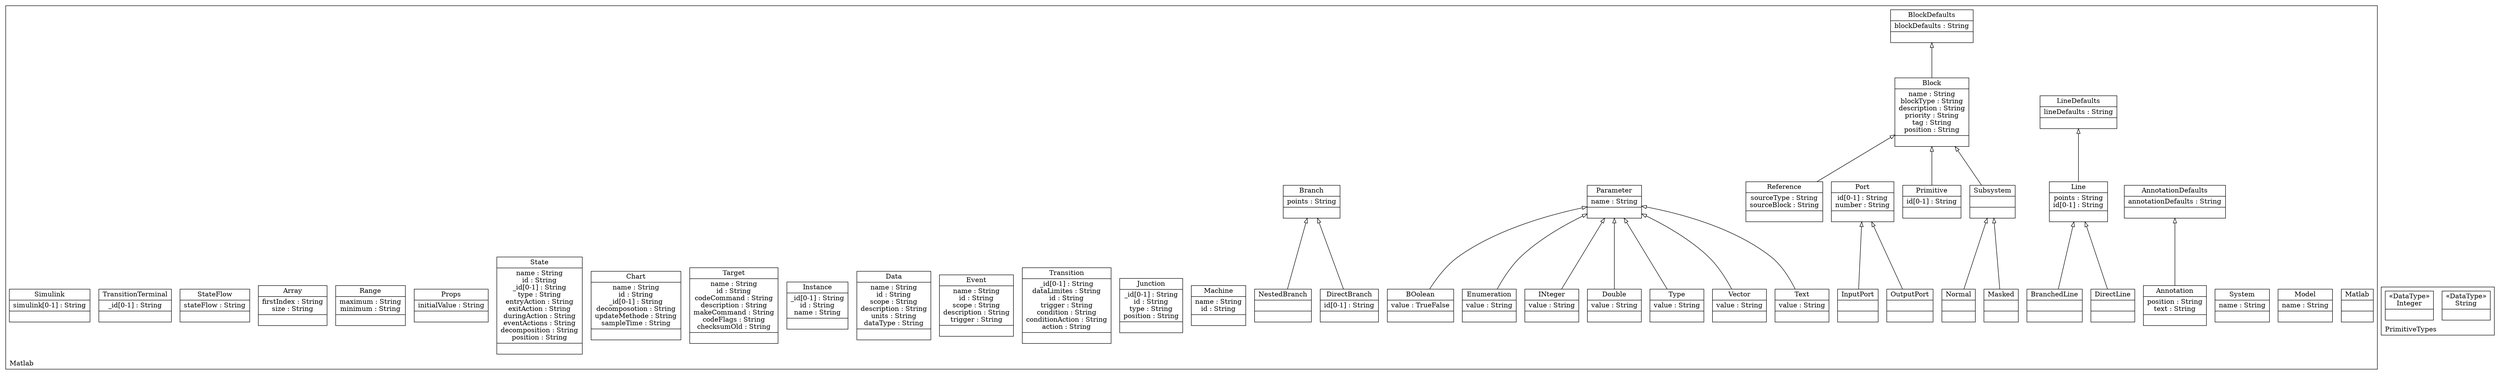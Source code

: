 digraph "KM3 Model in DOT" {
graph[rankdir=BT,labeljust=l,labelloc=t,nodeSep=0.75,compound=true];
 subgraph "cluster_Matlab"{
labelloc=t
color=black
label=Matlab
 node[shape=record];
Matlab[label="{Matlab| | }"]
;
 node[shape=record];
BlockDefaults[label="{BlockDefaults|blockDefaults : String| }"]
;
 node[shape=record];
Model[label="{Model|name : String| }"]
;
 node[shape=record];
AnnotationDefaults[label="{AnnotationDefaults|annotationDefaults : String| }"]
;
 node[shape=record];
LineDefaults[label="{LineDefaults|lineDefaults : String| }"]
;
 node[shape=record];
System[label="{System|name : String| }"]
;
 node[shape=record];
Subsystem[label="{Subsystem| | }"]
 Subsystem->Block[arrowhead=onormal,group=Block,minlen=2,constraint=true,]
;
 node[shape=record];
Block[label="{Block|name : String\nblockType : String\ndescription : String\npriority : String\ntag : String\nposition : String| }"]
 Block->BlockDefaults[arrowhead=onormal,group=BlockDefaults,minlen=2,constraint=true,]
;
 node[shape=record];
Annotation[label="{Annotation|position : String\ntext : String| }"]
 Annotation->AnnotationDefaults[arrowhead=onormal,group=AnnotationDefaults,minlen=2,constraint=true,]
;
 node[shape=record];
Line[label="{Line|points : String\nid[0-1] : String| }"]
 Line->LineDefaults[arrowhead=onormal,group=LineDefaults,minlen=2,constraint=true,]
;
 node[shape=record];
DirectLine[label="{DirectLine| | }"]
 DirectLine->Line[arrowhead=onormal,group=Line,minlen=2,constraint=true,]
;
 node[shape=record];
InputPort[label="{InputPort| | }"]
 InputPort->Port[arrowhead=onormal,group=Port,minlen=2,constraint=true,]
;
 node[shape=record];
Branch[label="{Branch|points : String| }"]
;
 node[shape=record];
BranchedLine[label="{BranchedLine| | }"]
 BranchedLine->Line[arrowhead=onormal,group=Line,minlen=2,constraint=true,]
;
 node[shape=record];
Primitive[label="{Primitive|id[0-1] : String| }"]
 Primitive->Block[arrowhead=onormal,group=Block,minlen=2,constraint=true,]
;
 node[shape=record];
Port[label="{Port|id[0-1] : String\nnumber : String| }"]
;
 node[shape=record];
Reference[label="{Reference|sourceType : String\nsourceBlock : String| }"]
 Reference->Block[arrowhead=onormal,group=Block,minlen=2,constraint=true,]
;
 node[shape=record];
Masked[label="{Masked| | }"]
 Masked->Subsystem[arrowhead=onormal,group=Subsystem,minlen=2,constraint=true,]
;
 node[shape=record];
Normal[label="{Normal| | }"]
 Normal->Subsystem[arrowhead=onormal,group=Subsystem,minlen=2,constraint=true,]
;
 node[shape=record];
Parameter[label="{Parameter|name : String| }"]
;
 node[shape=record];
OutputPort[label="{OutputPort| | }"]
 OutputPort->Port[arrowhead=onormal,group=Port,minlen=2,constraint=true,]
;
 node[shape=record];
Type[label="{Type|value : String| }"]
 Type->Parameter[arrowhead=onormal,group=Parameter,minlen=2,constraint=true,]
;
 node[shape=record];
Double[label="{Double|value : String| }"]
 Double->Parameter[arrowhead=onormal,group=Parameter,minlen=2,constraint=true,]
;
 node[shape=record];
INteger[label="{INteger|value : String| }"]
 INteger->Parameter[arrowhead=onormal,group=Parameter,minlen=2,constraint=true,]
;
 node[shape=record];
Enumeration[label="{Enumeration|value : String| }"]
 Enumeration->Parameter[arrowhead=onormal,group=Parameter,minlen=2,constraint=true,]
;
 node[shape=record];
BOolean[label="{BOolean|value : TrueFalse| }"]
 BOolean->Parameter[arrowhead=onormal,group=Parameter,minlen=2,constraint=true,]
;
 node[shape=record];
Text[label="{Text|value : String| }"]
 Text->Parameter[arrowhead=onormal,group=Parameter,minlen=2,constraint=true,]
;
 node[shape=record];
Vector[label="{Vector|value : String| }"]
 Vector->Parameter[arrowhead=onormal,group=Parameter,minlen=2,constraint=true,]
;
 node[shape=record];
DirectBranch[label="{DirectBranch|id[0-1] : String| }"]
 DirectBranch->Branch[arrowhead=onormal,group=Branch,minlen=2,constraint=true,]
;
 node[shape=record];
NestedBranch[label="{NestedBranch| | }"]
 NestedBranch->Branch[arrowhead=onormal,group=Branch,minlen=2,constraint=true,]
;
 node[shape=record];
Machine[label="{Machine|name : String\nid : String| }"]
;
 node[shape=record];
Junction[label="{Junction|_id[0-1] : String\nid : String\ntype : String\nposition : String| }"]
;
 node[shape=record];
Transition[label="{Transition|_id[0-1] : String\ndataLimites : String\nid : String\ntrigger : String\ncondition : String\nconditionAction : String\naction : String| }"]
;
 node[shape=record];
Event[label="{Event|name : String\nid : String\nscope : String\ndescription : String\ntrigger : String| }"]
;
 node[shape=record];
Data[label="{Data|name : String\nid : String\nscope : String\ndescription : String\nunits : String\ndataType : String| }"]
;
 node[shape=record];
Instance[label="{Instance|_id[0-1] : String\nid : String\nname : String| }"]
;
 node[shape=record];
Target[label="{Target|name : String\nid : String\ncodeCommand : String\ndescription : String\nmakeCommand : String\ncodeFlags : String\nchecksumOld : String| }"]
;
 node[shape=record];
Chart[label="{Chart|name : String\nid : String\n_id[0-1] : String\ndecomposotion : String\nupdateMethode : String\nsampleTime : String| }"]
;
 node[shape=record];
State[label="{State|name : String\nid : String\n_id[0-1] : String\ntype : String\nentryAction : String\nexitAction : String\nduringAction : String\neventActions : String\ndecomposition : String\nposition : String| }"]
;
 node[shape=record];
Props[label="{Props|initialValue : String| }"]
;
 node[shape=record];
Range[label="{Range|maximum : String\nminimum : String| }"]
;
 node[shape=record];
Array[label="{Array|firstIndex : String\nsize : String| }"]
;
 node[shape=record];
StateFlow[label="{StateFlow|stateFlow : String| }"]
;
 node[shape=record];
TransitionTerminal[label="{TransitionTerminal|_id[0-1] : String| }"]
;
 node[shape=record];
Simulink[label="{Simulink|simulink[0-1] : String| }"]
;

} subgraph "cluster_PrimitiveTypes"{
labelloc=t
color=black
label=PrimitiveTypes
 node[shape=record];
String[label="{&#171;DataType&#187;\nString|}"]
;
 node[shape=record];
Integer[label="{&#171;DataType&#187;\nInteger|}"]
;

}
}